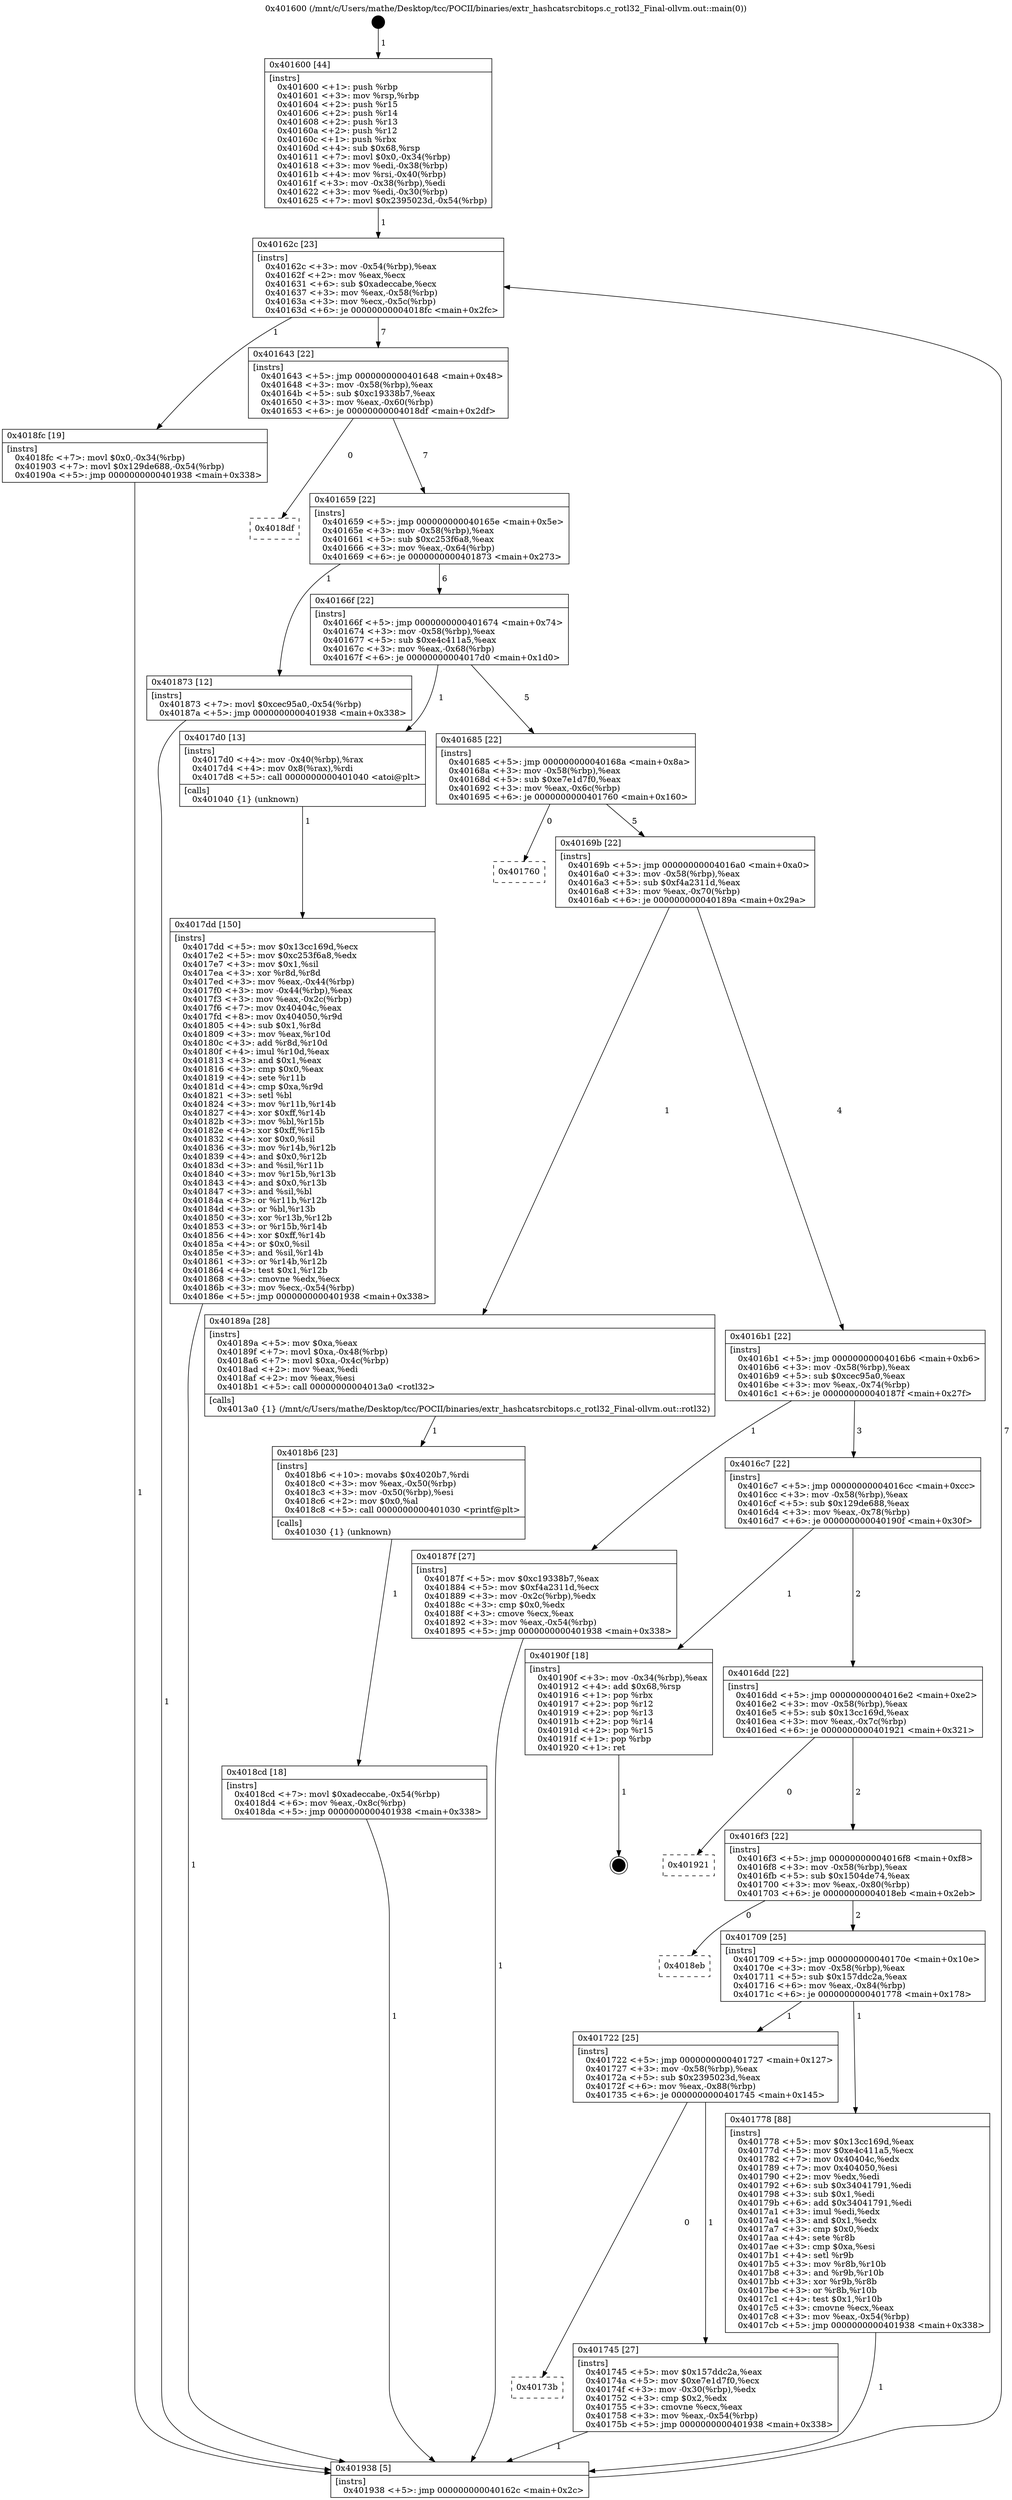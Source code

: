 digraph "0x401600" {
  label = "0x401600 (/mnt/c/Users/mathe/Desktop/tcc/POCII/binaries/extr_hashcatsrcbitops.c_rotl32_Final-ollvm.out::main(0))"
  labelloc = "t"
  node[shape=record]

  Entry [label="",width=0.3,height=0.3,shape=circle,fillcolor=black,style=filled]
  "0x40162c" [label="{
     0x40162c [23]\l
     | [instrs]\l
     &nbsp;&nbsp;0x40162c \<+3\>: mov -0x54(%rbp),%eax\l
     &nbsp;&nbsp;0x40162f \<+2\>: mov %eax,%ecx\l
     &nbsp;&nbsp;0x401631 \<+6\>: sub $0xadeccabe,%ecx\l
     &nbsp;&nbsp;0x401637 \<+3\>: mov %eax,-0x58(%rbp)\l
     &nbsp;&nbsp;0x40163a \<+3\>: mov %ecx,-0x5c(%rbp)\l
     &nbsp;&nbsp;0x40163d \<+6\>: je 00000000004018fc \<main+0x2fc\>\l
  }"]
  "0x4018fc" [label="{
     0x4018fc [19]\l
     | [instrs]\l
     &nbsp;&nbsp;0x4018fc \<+7\>: movl $0x0,-0x34(%rbp)\l
     &nbsp;&nbsp;0x401903 \<+7\>: movl $0x129de688,-0x54(%rbp)\l
     &nbsp;&nbsp;0x40190a \<+5\>: jmp 0000000000401938 \<main+0x338\>\l
  }"]
  "0x401643" [label="{
     0x401643 [22]\l
     | [instrs]\l
     &nbsp;&nbsp;0x401643 \<+5\>: jmp 0000000000401648 \<main+0x48\>\l
     &nbsp;&nbsp;0x401648 \<+3\>: mov -0x58(%rbp),%eax\l
     &nbsp;&nbsp;0x40164b \<+5\>: sub $0xc19338b7,%eax\l
     &nbsp;&nbsp;0x401650 \<+3\>: mov %eax,-0x60(%rbp)\l
     &nbsp;&nbsp;0x401653 \<+6\>: je 00000000004018df \<main+0x2df\>\l
  }"]
  Exit [label="",width=0.3,height=0.3,shape=circle,fillcolor=black,style=filled,peripheries=2]
  "0x4018df" [label="{
     0x4018df\l
  }", style=dashed]
  "0x401659" [label="{
     0x401659 [22]\l
     | [instrs]\l
     &nbsp;&nbsp;0x401659 \<+5\>: jmp 000000000040165e \<main+0x5e\>\l
     &nbsp;&nbsp;0x40165e \<+3\>: mov -0x58(%rbp),%eax\l
     &nbsp;&nbsp;0x401661 \<+5\>: sub $0xc253f6a8,%eax\l
     &nbsp;&nbsp;0x401666 \<+3\>: mov %eax,-0x64(%rbp)\l
     &nbsp;&nbsp;0x401669 \<+6\>: je 0000000000401873 \<main+0x273\>\l
  }"]
  "0x4018cd" [label="{
     0x4018cd [18]\l
     | [instrs]\l
     &nbsp;&nbsp;0x4018cd \<+7\>: movl $0xadeccabe,-0x54(%rbp)\l
     &nbsp;&nbsp;0x4018d4 \<+6\>: mov %eax,-0x8c(%rbp)\l
     &nbsp;&nbsp;0x4018da \<+5\>: jmp 0000000000401938 \<main+0x338\>\l
  }"]
  "0x401873" [label="{
     0x401873 [12]\l
     | [instrs]\l
     &nbsp;&nbsp;0x401873 \<+7\>: movl $0xcec95a0,-0x54(%rbp)\l
     &nbsp;&nbsp;0x40187a \<+5\>: jmp 0000000000401938 \<main+0x338\>\l
  }"]
  "0x40166f" [label="{
     0x40166f [22]\l
     | [instrs]\l
     &nbsp;&nbsp;0x40166f \<+5\>: jmp 0000000000401674 \<main+0x74\>\l
     &nbsp;&nbsp;0x401674 \<+3\>: mov -0x58(%rbp),%eax\l
     &nbsp;&nbsp;0x401677 \<+5\>: sub $0xe4c411a5,%eax\l
     &nbsp;&nbsp;0x40167c \<+3\>: mov %eax,-0x68(%rbp)\l
     &nbsp;&nbsp;0x40167f \<+6\>: je 00000000004017d0 \<main+0x1d0\>\l
  }"]
  "0x4018b6" [label="{
     0x4018b6 [23]\l
     | [instrs]\l
     &nbsp;&nbsp;0x4018b6 \<+10\>: movabs $0x4020b7,%rdi\l
     &nbsp;&nbsp;0x4018c0 \<+3\>: mov %eax,-0x50(%rbp)\l
     &nbsp;&nbsp;0x4018c3 \<+3\>: mov -0x50(%rbp),%esi\l
     &nbsp;&nbsp;0x4018c6 \<+2\>: mov $0x0,%al\l
     &nbsp;&nbsp;0x4018c8 \<+5\>: call 0000000000401030 \<printf@plt\>\l
     | [calls]\l
     &nbsp;&nbsp;0x401030 \{1\} (unknown)\l
  }"]
  "0x4017d0" [label="{
     0x4017d0 [13]\l
     | [instrs]\l
     &nbsp;&nbsp;0x4017d0 \<+4\>: mov -0x40(%rbp),%rax\l
     &nbsp;&nbsp;0x4017d4 \<+4\>: mov 0x8(%rax),%rdi\l
     &nbsp;&nbsp;0x4017d8 \<+5\>: call 0000000000401040 \<atoi@plt\>\l
     | [calls]\l
     &nbsp;&nbsp;0x401040 \{1\} (unknown)\l
  }"]
  "0x401685" [label="{
     0x401685 [22]\l
     | [instrs]\l
     &nbsp;&nbsp;0x401685 \<+5\>: jmp 000000000040168a \<main+0x8a\>\l
     &nbsp;&nbsp;0x40168a \<+3\>: mov -0x58(%rbp),%eax\l
     &nbsp;&nbsp;0x40168d \<+5\>: sub $0xe7e1d7f0,%eax\l
     &nbsp;&nbsp;0x401692 \<+3\>: mov %eax,-0x6c(%rbp)\l
     &nbsp;&nbsp;0x401695 \<+6\>: je 0000000000401760 \<main+0x160\>\l
  }"]
  "0x4017dd" [label="{
     0x4017dd [150]\l
     | [instrs]\l
     &nbsp;&nbsp;0x4017dd \<+5\>: mov $0x13cc169d,%ecx\l
     &nbsp;&nbsp;0x4017e2 \<+5\>: mov $0xc253f6a8,%edx\l
     &nbsp;&nbsp;0x4017e7 \<+3\>: mov $0x1,%sil\l
     &nbsp;&nbsp;0x4017ea \<+3\>: xor %r8d,%r8d\l
     &nbsp;&nbsp;0x4017ed \<+3\>: mov %eax,-0x44(%rbp)\l
     &nbsp;&nbsp;0x4017f0 \<+3\>: mov -0x44(%rbp),%eax\l
     &nbsp;&nbsp;0x4017f3 \<+3\>: mov %eax,-0x2c(%rbp)\l
     &nbsp;&nbsp;0x4017f6 \<+7\>: mov 0x40404c,%eax\l
     &nbsp;&nbsp;0x4017fd \<+8\>: mov 0x404050,%r9d\l
     &nbsp;&nbsp;0x401805 \<+4\>: sub $0x1,%r8d\l
     &nbsp;&nbsp;0x401809 \<+3\>: mov %eax,%r10d\l
     &nbsp;&nbsp;0x40180c \<+3\>: add %r8d,%r10d\l
     &nbsp;&nbsp;0x40180f \<+4\>: imul %r10d,%eax\l
     &nbsp;&nbsp;0x401813 \<+3\>: and $0x1,%eax\l
     &nbsp;&nbsp;0x401816 \<+3\>: cmp $0x0,%eax\l
     &nbsp;&nbsp;0x401819 \<+4\>: sete %r11b\l
     &nbsp;&nbsp;0x40181d \<+4\>: cmp $0xa,%r9d\l
     &nbsp;&nbsp;0x401821 \<+3\>: setl %bl\l
     &nbsp;&nbsp;0x401824 \<+3\>: mov %r11b,%r14b\l
     &nbsp;&nbsp;0x401827 \<+4\>: xor $0xff,%r14b\l
     &nbsp;&nbsp;0x40182b \<+3\>: mov %bl,%r15b\l
     &nbsp;&nbsp;0x40182e \<+4\>: xor $0xff,%r15b\l
     &nbsp;&nbsp;0x401832 \<+4\>: xor $0x0,%sil\l
     &nbsp;&nbsp;0x401836 \<+3\>: mov %r14b,%r12b\l
     &nbsp;&nbsp;0x401839 \<+4\>: and $0x0,%r12b\l
     &nbsp;&nbsp;0x40183d \<+3\>: and %sil,%r11b\l
     &nbsp;&nbsp;0x401840 \<+3\>: mov %r15b,%r13b\l
     &nbsp;&nbsp;0x401843 \<+4\>: and $0x0,%r13b\l
     &nbsp;&nbsp;0x401847 \<+3\>: and %sil,%bl\l
     &nbsp;&nbsp;0x40184a \<+3\>: or %r11b,%r12b\l
     &nbsp;&nbsp;0x40184d \<+3\>: or %bl,%r13b\l
     &nbsp;&nbsp;0x401850 \<+3\>: xor %r13b,%r12b\l
     &nbsp;&nbsp;0x401853 \<+3\>: or %r15b,%r14b\l
     &nbsp;&nbsp;0x401856 \<+4\>: xor $0xff,%r14b\l
     &nbsp;&nbsp;0x40185a \<+4\>: or $0x0,%sil\l
     &nbsp;&nbsp;0x40185e \<+3\>: and %sil,%r14b\l
     &nbsp;&nbsp;0x401861 \<+3\>: or %r14b,%r12b\l
     &nbsp;&nbsp;0x401864 \<+4\>: test $0x1,%r12b\l
     &nbsp;&nbsp;0x401868 \<+3\>: cmovne %edx,%ecx\l
     &nbsp;&nbsp;0x40186b \<+3\>: mov %ecx,-0x54(%rbp)\l
     &nbsp;&nbsp;0x40186e \<+5\>: jmp 0000000000401938 \<main+0x338\>\l
  }"]
  "0x401760" [label="{
     0x401760\l
  }", style=dashed]
  "0x40169b" [label="{
     0x40169b [22]\l
     | [instrs]\l
     &nbsp;&nbsp;0x40169b \<+5\>: jmp 00000000004016a0 \<main+0xa0\>\l
     &nbsp;&nbsp;0x4016a0 \<+3\>: mov -0x58(%rbp),%eax\l
     &nbsp;&nbsp;0x4016a3 \<+5\>: sub $0xf4a2311d,%eax\l
     &nbsp;&nbsp;0x4016a8 \<+3\>: mov %eax,-0x70(%rbp)\l
     &nbsp;&nbsp;0x4016ab \<+6\>: je 000000000040189a \<main+0x29a\>\l
  }"]
  "0x401600" [label="{
     0x401600 [44]\l
     | [instrs]\l
     &nbsp;&nbsp;0x401600 \<+1\>: push %rbp\l
     &nbsp;&nbsp;0x401601 \<+3\>: mov %rsp,%rbp\l
     &nbsp;&nbsp;0x401604 \<+2\>: push %r15\l
     &nbsp;&nbsp;0x401606 \<+2\>: push %r14\l
     &nbsp;&nbsp;0x401608 \<+2\>: push %r13\l
     &nbsp;&nbsp;0x40160a \<+2\>: push %r12\l
     &nbsp;&nbsp;0x40160c \<+1\>: push %rbx\l
     &nbsp;&nbsp;0x40160d \<+4\>: sub $0x68,%rsp\l
     &nbsp;&nbsp;0x401611 \<+7\>: movl $0x0,-0x34(%rbp)\l
     &nbsp;&nbsp;0x401618 \<+3\>: mov %edi,-0x38(%rbp)\l
     &nbsp;&nbsp;0x40161b \<+4\>: mov %rsi,-0x40(%rbp)\l
     &nbsp;&nbsp;0x40161f \<+3\>: mov -0x38(%rbp),%edi\l
     &nbsp;&nbsp;0x401622 \<+3\>: mov %edi,-0x30(%rbp)\l
     &nbsp;&nbsp;0x401625 \<+7\>: movl $0x2395023d,-0x54(%rbp)\l
  }"]
  "0x40189a" [label="{
     0x40189a [28]\l
     | [instrs]\l
     &nbsp;&nbsp;0x40189a \<+5\>: mov $0xa,%eax\l
     &nbsp;&nbsp;0x40189f \<+7\>: movl $0xa,-0x48(%rbp)\l
     &nbsp;&nbsp;0x4018a6 \<+7\>: movl $0xa,-0x4c(%rbp)\l
     &nbsp;&nbsp;0x4018ad \<+2\>: mov %eax,%edi\l
     &nbsp;&nbsp;0x4018af \<+2\>: mov %eax,%esi\l
     &nbsp;&nbsp;0x4018b1 \<+5\>: call 00000000004013a0 \<rotl32\>\l
     | [calls]\l
     &nbsp;&nbsp;0x4013a0 \{1\} (/mnt/c/Users/mathe/Desktop/tcc/POCII/binaries/extr_hashcatsrcbitops.c_rotl32_Final-ollvm.out::rotl32)\l
  }"]
  "0x4016b1" [label="{
     0x4016b1 [22]\l
     | [instrs]\l
     &nbsp;&nbsp;0x4016b1 \<+5\>: jmp 00000000004016b6 \<main+0xb6\>\l
     &nbsp;&nbsp;0x4016b6 \<+3\>: mov -0x58(%rbp),%eax\l
     &nbsp;&nbsp;0x4016b9 \<+5\>: sub $0xcec95a0,%eax\l
     &nbsp;&nbsp;0x4016be \<+3\>: mov %eax,-0x74(%rbp)\l
     &nbsp;&nbsp;0x4016c1 \<+6\>: je 000000000040187f \<main+0x27f\>\l
  }"]
  "0x401938" [label="{
     0x401938 [5]\l
     | [instrs]\l
     &nbsp;&nbsp;0x401938 \<+5\>: jmp 000000000040162c \<main+0x2c\>\l
  }"]
  "0x40187f" [label="{
     0x40187f [27]\l
     | [instrs]\l
     &nbsp;&nbsp;0x40187f \<+5\>: mov $0xc19338b7,%eax\l
     &nbsp;&nbsp;0x401884 \<+5\>: mov $0xf4a2311d,%ecx\l
     &nbsp;&nbsp;0x401889 \<+3\>: mov -0x2c(%rbp),%edx\l
     &nbsp;&nbsp;0x40188c \<+3\>: cmp $0x0,%edx\l
     &nbsp;&nbsp;0x40188f \<+3\>: cmove %ecx,%eax\l
     &nbsp;&nbsp;0x401892 \<+3\>: mov %eax,-0x54(%rbp)\l
     &nbsp;&nbsp;0x401895 \<+5\>: jmp 0000000000401938 \<main+0x338\>\l
  }"]
  "0x4016c7" [label="{
     0x4016c7 [22]\l
     | [instrs]\l
     &nbsp;&nbsp;0x4016c7 \<+5\>: jmp 00000000004016cc \<main+0xcc\>\l
     &nbsp;&nbsp;0x4016cc \<+3\>: mov -0x58(%rbp),%eax\l
     &nbsp;&nbsp;0x4016cf \<+5\>: sub $0x129de688,%eax\l
     &nbsp;&nbsp;0x4016d4 \<+3\>: mov %eax,-0x78(%rbp)\l
     &nbsp;&nbsp;0x4016d7 \<+6\>: je 000000000040190f \<main+0x30f\>\l
  }"]
  "0x40173b" [label="{
     0x40173b\l
  }", style=dashed]
  "0x40190f" [label="{
     0x40190f [18]\l
     | [instrs]\l
     &nbsp;&nbsp;0x40190f \<+3\>: mov -0x34(%rbp),%eax\l
     &nbsp;&nbsp;0x401912 \<+4\>: add $0x68,%rsp\l
     &nbsp;&nbsp;0x401916 \<+1\>: pop %rbx\l
     &nbsp;&nbsp;0x401917 \<+2\>: pop %r12\l
     &nbsp;&nbsp;0x401919 \<+2\>: pop %r13\l
     &nbsp;&nbsp;0x40191b \<+2\>: pop %r14\l
     &nbsp;&nbsp;0x40191d \<+2\>: pop %r15\l
     &nbsp;&nbsp;0x40191f \<+1\>: pop %rbp\l
     &nbsp;&nbsp;0x401920 \<+1\>: ret\l
  }"]
  "0x4016dd" [label="{
     0x4016dd [22]\l
     | [instrs]\l
     &nbsp;&nbsp;0x4016dd \<+5\>: jmp 00000000004016e2 \<main+0xe2\>\l
     &nbsp;&nbsp;0x4016e2 \<+3\>: mov -0x58(%rbp),%eax\l
     &nbsp;&nbsp;0x4016e5 \<+5\>: sub $0x13cc169d,%eax\l
     &nbsp;&nbsp;0x4016ea \<+3\>: mov %eax,-0x7c(%rbp)\l
     &nbsp;&nbsp;0x4016ed \<+6\>: je 0000000000401921 \<main+0x321\>\l
  }"]
  "0x401745" [label="{
     0x401745 [27]\l
     | [instrs]\l
     &nbsp;&nbsp;0x401745 \<+5\>: mov $0x157ddc2a,%eax\l
     &nbsp;&nbsp;0x40174a \<+5\>: mov $0xe7e1d7f0,%ecx\l
     &nbsp;&nbsp;0x40174f \<+3\>: mov -0x30(%rbp),%edx\l
     &nbsp;&nbsp;0x401752 \<+3\>: cmp $0x2,%edx\l
     &nbsp;&nbsp;0x401755 \<+3\>: cmovne %ecx,%eax\l
     &nbsp;&nbsp;0x401758 \<+3\>: mov %eax,-0x54(%rbp)\l
     &nbsp;&nbsp;0x40175b \<+5\>: jmp 0000000000401938 \<main+0x338\>\l
  }"]
  "0x401921" [label="{
     0x401921\l
  }", style=dashed]
  "0x4016f3" [label="{
     0x4016f3 [22]\l
     | [instrs]\l
     &nbsp;&nbsp;0x4016f3 \<+5\>: jmp 00000000004016f8 \<main+0xf8\>\l
     &nbsp;&nbsp;0x4016f8 \<+3\>: mov -0x58(%rbp),%eax\l
     &nbsp;&nbsp;0x4016fb \<+5\>: sub $0x1504de74,%eax\l
     &nbsp;&nbsp;0x401700 \<+3\>: mov %eax,-0x80(%rbp)\l
     &nbsp;&nbsp;0x401703 \<+6\>: je 00000000004018eb \<main+0x2eb\>\l
  }"]
  "0x401722" [label="{
     0x401722 [25]\l
     | [instrs]\l
     &nbsp;&nbsp;0x401722 \<+5\>: jmp 0000000000401727 \<main+0x127\>\l
     &nbsp;&nbsp;0x401727 \<+3\>: mov -0x58(%rbp),%eax\l
     &nbsp;&nbsp;0x40172a \<+5\>: sub $0x2395023d,%eax\l
     &nbsp;&nbsp;0x40172f \<+6\>: mov %eax,-0x88(%rbp)\l
     &nbsp;&nbsp;0x401735 \<+6\>: je 0000000000401745 \<main+0x145\>\l
  }"]
  "0x4018eb" [label="{
     0x4018eb\l
  }", style=dashed]
  "0x401709" [label="{
     0x401709 [25]\l
     | [instrs]\l
     &nbsp;&nbsp;0x401709 \<+5\>: jmp 000000000040170e \<main+0x10e\>\l
     &nbsp;&nbsp;0x40170e \<+3\>: mov -0x58(%rbp),%eax\l
     &nbsp;&nbsp;0x401711 \<+5\>: sub $0x157ddc2a,%eax\l
     &nbsp;&nbsp;0x401716 \<+6\>: mov %eax,-0x84(%rbp)\l
     &nbsp;&nbsp;0x40171c \<+6\>: je 0000000000401778 \<main+0x178\>\l
  }"]
  "0x401778" [label="{
     0x401778 [88]\l
     | [instrs]\l
     &nbsp;&nbsp;0x401778 \<+5\>: mov $0x13cc169d,%eax\l
     &nbsp;&nbsp;0x40177d \<+5\>: mov $0xe4c411a5,%ecx\l
     &nbsp;&nbsp;0x401782 \<+7\>: mov 0x40404c,%edx\l
     &nbsp;&nbsp;0x401789 \<+7\>: mov 0x404050,%esi\l
     &nbsp;&nbsp;0x401790 \<+2\>: mov %edx,%edi\l
     &nbsp;&nbsp;0x401792 \<+6\>: sub $0x34041791,%edi\l
     &nbsp;&nbsp;0x401798 \<+3\>: sub $0x1,%edi\l
     &nbsp;&nbsp;0x40179b \<+6\>: add $0x34041791,%edi\l
     &nbsp;&nbsp;0x4017a1 \<+3\>: imul %edi,%edx\l
     &nbsp;&nbsp;0x4017a4 \<+3\>: and $0x1,%edx\l
     &nbsp;&nbsp;0x4017a7 \<+3\>: cmp $0x0,%edx\l
     &nbsp;&nbsp;0x4017aa \<+4\>: sete %r8b\l
     &nbsp;&nbsp;0x4017ae \<+3\>: cmp $0xa,%esi\l
     &nbsp;&nbsp;0x4017b1 \<+4\>: setl %r9b\l
     &nbsp;&nbsp;0x4017b5 \<+3\>: mov %r8b,%r10b\l
     &nbsp;&nbsp;0x4017b8 \<+3\>: and %r9b,%r10b\l
     &nbsp;&nbsp;0x4017bb \<+3\>: xor %r9b,%r8b\l
     &nbsp;&nbsp;0x4017be \<+3\>: or %r8b,%r10b\l
     &nbsp;&nbsp;0x4017c1 \<+4\>: test $0x1,%r10b\l
     &nbsp;&nbsp;0x4017c5 \<+3\>: cmovne %ecx,%eax\l
     &nbsp;&nbsp;0x4017c8 \<+3\>: mov %eax,-0x54(%rbp)\l
     &nbsp;&nbsp;0x4017cb \<+5\>: jmp 0000000000401938 \<main+0x338\>\l
  }"]
  Entry -> "0x401600" [label=" 1"]
  "0x40162c" -> "0x4018fc" [label=" 1"]
  "0x40162c" -> "0x401643" [label=" 7"]
  "0x40190f" -> Exit [label=" 1"]
  "0x401643" -> "0x4018df" [label=" 0"]
  "0x401643" -> "0x401659" [label=" 7"]
  "0x4018fc" -> "0x401938" [label=" 1"]
  "0x401659" -> "0x401873" [label=" 1"]
  "0x401659" -> "0x40166f" [label=" 6"]
  "0x4018cd" -> "0x401938" [label=" 1"]
  "0x40166f" -> "0x4017d0" [label=" 1"]
  "0x40166f" -> "0x401685" [label=" 5"]
  "0x4018b6" -> "0x4018cd" [label=" 1"]
  "0x401685" -> "0x401760" [label=" 0"]
  "0x401685" -> "0x40169b" [label=" 5"]
  "0x40189a" -> "0x4018b6" [label=" 1"]
  "0x40169b" -> "0x40189a" [label=" 1"]
  "0x40169b" -> "0x4016b1" [label=" 4"]
  "0x40187f" -> "0x401938" [label=" 1"]
  "0x4016b1" -> "0x40187f" [label=" 1"]
  "0x4016b1" -> "0x4016c7" [label=" 3"]
  "0x401873" -> "0x401938" [label=" 1"]
  "0x4016c7" -> "0x40190f" [label=" 1"]
  "0x4016c7" -> "0x4016dd" [label=" 2"]
  "0x4017dd" -> "0x401938" [label=" 1"]
  "0x4016dd" -> "0x401921" [label=" 0"]
  "0x4016dd" -> "0x4016f3" [label=" 2"]
  "0x4017d0" -> "0x4017dd" [label=" 1"]
  "0x4016f3" -> "0x4018eb" [label=" 0"]
  "0x4016f3" -> "0x401709" [label=" 2"]
  "0x401938" -> "0x40162c" [label=" 7"]
  "0x401709" -> "0x401778" [label=" 1"]
  "0x401709" -> "0x401722" [label=" 1"]
  "0x401778" -> "0x401938" [label=" 1"]
  "0x401722" -> "0x401745" [label=" 1"]
  "0x401722" -> "0x40173b" [label=" 0"]
  "0x401745" -> "0x401938" [label=" 1"]
  "0x401600" -> "0x40162c" [label=" 1"]
}
